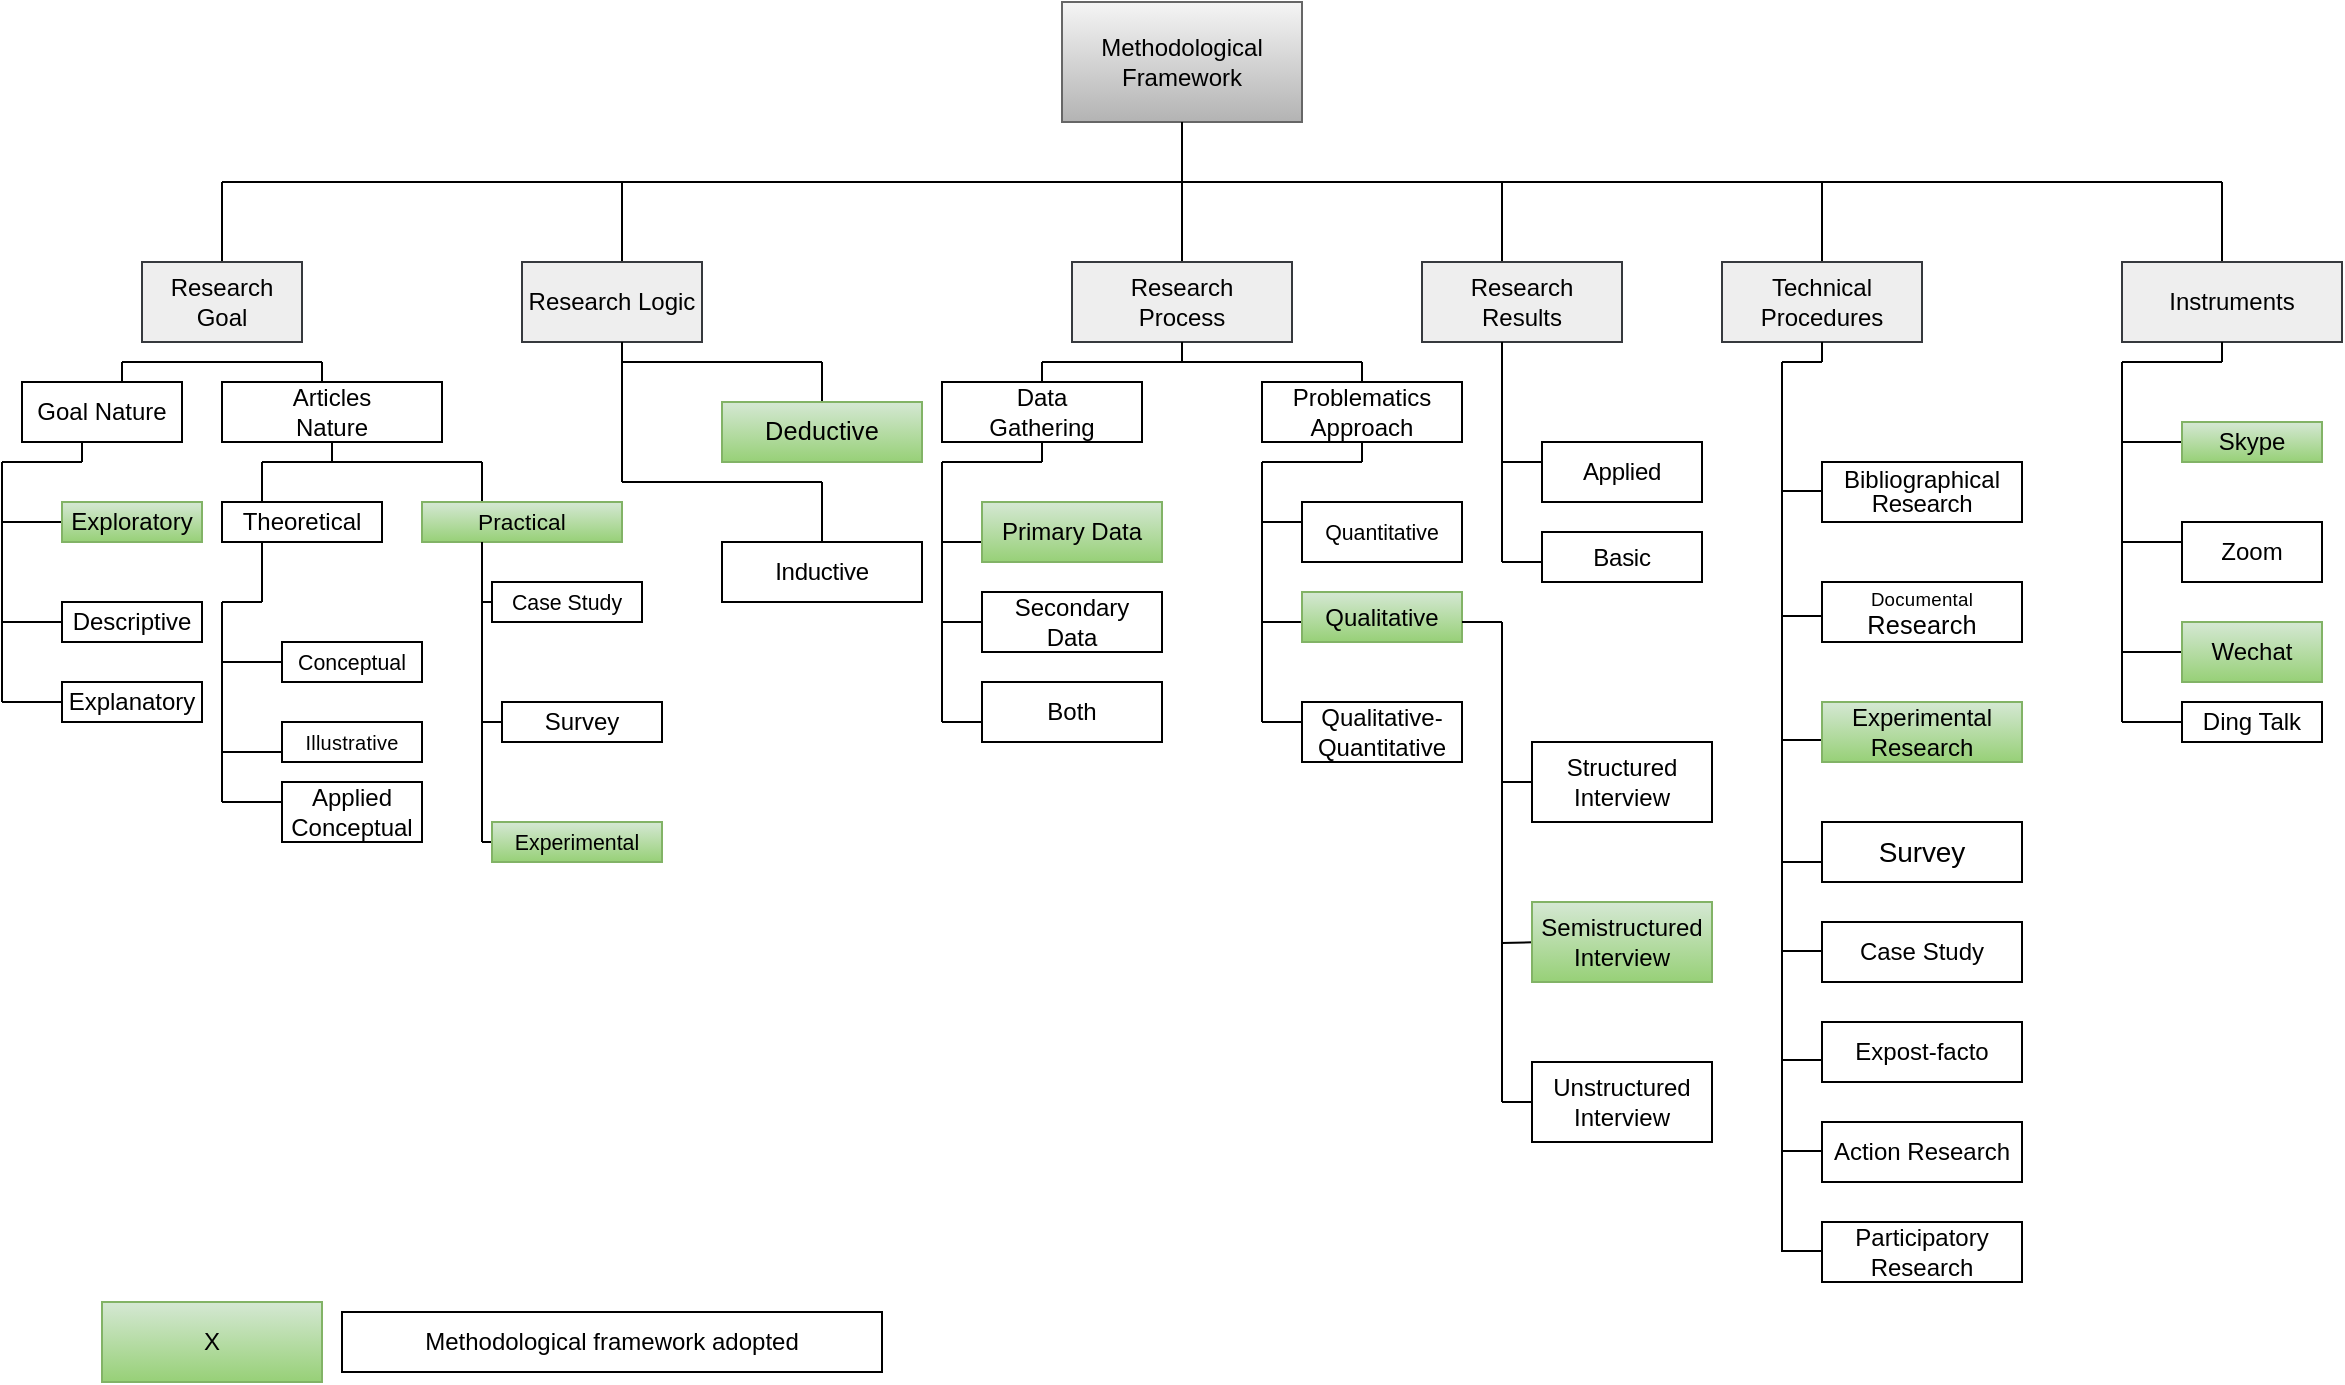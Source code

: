 <mxfile version="13.10.9" type="github">
  <diagram id="GzK0z3Ax3Vn6kxYni37R" name="Page-1">
    <mxGraphModel dx="1240" dy="794" grid="1" gridSize="10" guides="1" tooltips="1" connect="1" arrows="1" fold="1" page="1" pageScale="1" pageWidth="1200" pageHeight="1600" math="0" shadow="0">
      <root>
        <mxCell id="0" />
        <mxCell id="1" parent="0" />
        <mxCell id="jb1K5Bx4n4SNYEQkW07A-1" value="Methodological&lt;br&gt;Framework" style="rounded=0;whiteSpace=wrap;html=1;fillColor=#f5f5f5;strokeColor=#666666;gradientColor=#b3b3b3;" vertex="1" parent="1">
          <mxGeometry x="540" y="10" width="120" height="60" as="geometry" />
        </mxCell>
        <mxCell id="jb1K5Bx4n4SNYEQkW07A-3" value="" style="endArrow=none;html=1;" edge="1" parent="1">
          <mxGeometry width="50" height="50" relative="1" as="geometry">
            <mxPoint x="600" y="100" as="sourcePoint" />
            <mxPoint x="600" y="70" as="targetPoint" />
          </mxGeometry>
        </mxCell>
        <mxCell id="jb1K5Bx4n4SNYEQkW07A-4" value="" style="endArrow=none;html=1;" edge="1" parent="1">
          <mxGeometry width="50" height="50" relative="1" as="geometry">
            <mxPoint x="120" y="100" as="sourcePoint" />
            <mxPoint x="1120" y="100" as="targetPoint" />
          </mxGeometry>
        </mxCell>
        <mxCell id="jb1K5Bx4n4SNYEQkW07A-5" value="" style="endArrow=none;html=1;" edge="1" parent="1">
          <mxGeometry width="50" height="50" relative="1" as="geometry">
            <mxPoint x="1120" y="140" as="sourcePoint" />
            <mxPoint x="1120" y="100" as="targetPoint" />
          </mxGeometry>
        </mxCell>
        <mxCell id="jb1K5Bx4n4SNYEQkW07A-6" value="" style="endArrow=none;html=1;" edge="1" parent="1">
          <mxGeometry width="50" height="50" relative="1" as="geometry">
            <mxPoint x="120" y="140" as="sourcePoint" />
            <mxPoint x="120" y="100" as="targetPoint" />
          </mxGeometry>
        </mxCell>
        <mxCell id="jb1K5Bx4n4SNYEQkW07A-7" value="" style="endArrow=none;html=1;" edge="1" parent="1">
          <mxGeometry width="50" height="50" relative="1" as="geometry">
            <mxPoint x="320" y="140" as="sourcePoint" />
            <mxPoint x="320" y="100" as="targetPoint" />
          </mxGeometry>
        </mxCell>
        <mxCell id="jb1K5Bx4n4SNYEQkW07A-8" value="" style="endArrow=none;html=1;" edge="1" parent="1">
          <mxGeometry width="50" height="50" relative="1" as="geometry">
            <mxPoint x="920" y="140" as="sourcePoint" />
            <mxPoint x="920" y="100" as="targetPoint" />
          </mxGeometry>
        </mxCell>
        <mxCell id="jb1K5Bx4n4SNYEQkW07A-9" value="" style="endArrow=none;html=1;" edge="1" parent="1">
          <mxGeometry width="50" height="50" relative="1" as="geometry">
            <mxPoint x="760" y="140" as="sourcePoint" />
            <mxPoint x="760" y="100" as="targetPoint" />
          </mxGeometry>
        </mxCell>
        <mxCell id="jb1K5Bx4n4SNYEQkW07A-10" value="" style="endArrow=none;html=1;" edge="1" parent="1">
          <mxGeometry width="50" height="50" relative="1" as="geometry">
            <mxPoint x="600" y="140" as="sourcePoint" />
            <mxPoint x="600" y="100" as="targetPoint" />
            <Array as="points">
              <mxPoint x="600" y="120" />
            </Array>
          </mxGeometry>
        </mxCell>
        <mxCell id="jb1K5Bx4n4SNYEQkW07A-11" value="Research Goal" style="rounded=0;whiteSpace=wrap;html=1;fillColor=#eeeeee;strokeColor=#36393d;" vertex="1" parent="1">
          <mxGeometry x="80" y="140" width="80" height="40" as="geometry" />
        </mxCell>
        <mxCell id="jb1K5Bx4n4SNYEQkW07A-12" value="Research Logic" style="rounded=0;whiteSpace=wrap;html=1;fillColor=#eeeeee;strokeColor=#36393d;" vertex="1" parent="1">
          <mxGeometry x="270" y="140" width="90" height="40" as="geometry" />
        </mxCell>
        <mxCell id="jb1K5Bx4n4SNYEQkW07A-13" value="Research&lt;br&gt;Process" style="rounded=0;whiteSpace=wrap;html=1;fillColor=#eeeeee;strokeColor=#36393d;" vertex="1" parent="1">
          <mxGeometry x="545" y="140" width="110" height="40" as="geometry" />
        </mxCell>
        <mxCell id="jb1K5Bx4n4SNYEQkW07A-14" value="Research&lt;br&gt;Results" style="rounded=0;whiteSpace=wrap;html=1;fillColor=#eeeeee;strokeColor=#36393d;" vertex="1" parent="1">
          <mxGeometry x="720" y="140" width="100" height="40" as="geometry" />
        </mxCell>
        <mxCell id="jb1K5Bx4n4SNYEQkW07A-15" value="Technical&lt;br&gt;Procedures" style="rounded=0;whiteSpace=wrap;html=1;fillColor=#eeeeee;strokeColor=#36393d;" vertex="1" parent="1">
          <mxGeometry x="870" y="140" width="100" height="40" as="geometry" />
        </mxCell>
        <mxCell id="jb1K5Bx4n4SNYEQkW07A-16" value="Instruments" style="rounded=0;whiteSpace=wrap;html=1;fillColor=#eeeeee;strokeColor=#36393d;" vertex="1" parent="1">
          <mxGeometry x="1070" y="140" width="110" height="40" as="geometry" />
        </mxCell>
        <mxCell id="jb1K5Bx4n4SNYEQkW07A-18" value="" style="endArrow=none;html=1;" edge="1" parent="1">
          <mxGeometry width="50" height="50" relative="1" as="geometry">
            <mxPoint x="1120" y="190" as="sourcePoint" />
            <mxPoint x="1120" y="180" as="targetPoint" />
          </mxGeometry>
        </mxCell>
        <mxCell id="jb1K5Bx4n4SNYEQkW07A-19" value="" style="endArrow=none;html=1;" edge="1" parent="1">
          <mxGeometry width="50" height="50" relative="1" as="geometry">
            <mxPoint x="920" y="190" as="sourcePoint" />
            <mxPoint x="920" y="180" as="targetPoint" />
          </mxGeometry>
        </mxCell>
        <mxCell id="jb1K5Bx4n4SNYEQkW07A-20" value="" style="endArrow=none;html=1;" edge="1" parent="1">
          <mxGeometry width="50" height="50" relative="1" as="geometry">
            <mxPoint x="760" y="190" as="sourcePoint" />
            <mxPoint x="760" y="180" as="targetPoint" />
          </mxGeometry>
        </mxCell>
        <mxCell id="jb1K5Bx4n4SNYEQkW07A-21" value="" style="endArrow=none;html=1;" edge="1" parent="1">
          <mxGeometry width="50" height="50" relative="1" as="geometry">
            <mxPoint x="600" y="190" as="sourcePoint" />
            <mxPoint x="600" y="180" as="targetPoint" />
          </mxGeometry>
        </mxCell>
        <mxCell id="jb1K5Bx4n4SNYEQkW07A-22" value="" style="endArrow=none;html=1;" edge="1" parent="1">
          <mxGeometry width="50" height="50" relative="1" as="geometry">
            <mxPoint x="320" y="190" as="sourcePoint" />
            <mxPoint x="320" y="180" as="targetPoint" />
          </mxGeometry>
        </mxCell>
        <mxCell id="jb1K5Bx4n4SNYEQkW07A-24" value="" style="endArrow=none;html=1;" edge="1" parent="1">
          <mxGeometry width="50" height="50" relative="1" as="geometry">
            <mxPoint x="170" y="200" as="sourcePoint" />
            <mxPoint x="170" y="190" as="targetPoint" />
          </mxGeometry>
        </mxCell>
        <mxCell id="jb1K5Bx4n4SNYEQkW07A-26" value="" style="endArrow=none;html=1;" edge="1" parent="1">
          <mxGeometry width="50" height="50" relative="1" as="geometry">
            <mxPoint x="70" y="200" as="sourcePoint" />
            <mxPoint x="70" y="190" as="targetPoint" />
          </mxGeometry>
        </mxCell>
        <mxCell id="jb1K5Bx4n4SNYEQkW07A-27" value="" style="endArrow=none;html=1;" edge="1" parent="1">
          <mxGeometry width="50" height="50" relative="1" as="geometry">
            <mxPoint x="70" y="190" as="sourcePoint" />
            <mxPoint x="170" y="190" as="targetPoint" />
          </mxGeometry>
        </mxCell>
        <mxCell id="jb1K5Bx4n4SNYEQkW07A-28" value="Goal Nature" style="rounded=0;whiteSpace=wrap;html=1;" vertex="1" parent="1">
          <mxGeometry x="20" y="200" width="80" height="30" as="geometry" />
        </mxCell>
        <mxCell id="jb1K5Bx4n4SNYEQkW07A-29" value="Articles&lt;br&gt;Nature" style="rounded=0;whiteSpace=wrap;html=1;" vertex="1" parent="1">
          <mxGeometry x="120" y="200" width="110" height="30" as="geometry" />
        </mxCell>
        <mxCell id="jb1K5Bx4n4SNYEQkW07A-30" value="" style="endArrow=none;html=1;" edge="1" parent="1">
          <mxGeometry width="50" height="50" relative="1" as="geometry">
            <mxPoint x="140" y="240" as="sourcePoint" />
            <mxPoint x="250" y="240" as="targetPoint" />
          </mxGeometry>
        </mxCell>
        <mxCell id="jb1K5Bx4n4SNYEQkW07A-32" value="" style="endArrow=none;html=1;" edge="1" parent="1">
          <mxGeometry width="50" height="50" relative="1" as="geometry">
            <mxPoint x="50" y="240" as="sourcePoint" />
            <mxPoint x="50" y="230" as="targetPoint" />
          </mxGeometry>
        </mxCell>
        <mxCell id="jb1K5Bx4n4SNYEQkW07A-34" value="" style="endArrow=none;html=1;" edge="1" parent="1">
          <mxGeometry width="50" height="50" relative="1" as="geometry">
            <mxPoint x="10" y="360" as="sourcePoint" />
            <mxPoint x="10" y="240" as="targetPoint" />
          </mxGeometry>
        </mxCell>
        <mxCell id="jb1K5Bx4n4SNYEQkW07A-35" value="" style="endArrow=none;html=1;entryX=0.5;entryY=1;entryDx=0;entryDy=0;" edge="1" parent="1" target="jb1K5Bx4n4SNYEQkW07A-29">
          <mxGeometry width="50" height="50" relative="1" as="geometry">
            <mxPoint x="175" y="240" as="sourcePoint" />
            <mxPoint x="180" y="230" as="targetPoint" />
            <Array as="points" />
          </mxGeometry>
        </mxCell>
        <mxCell id="jb1K5Bx4n4SNYEQkW07A-36" value="" style="endArrow=none;html=1;" edge="1" parent="1">
          <mxGeometry width="50" height="50" relative="1" as="geometry">
            <mxPoint x="10" y="240" as="sourcePoint" />
            <mxPoint x="50" y="240" as="targetPoint" />
          </mxGeometry>
        </mxCell>
        <mxCell id="jb1K5Bx4n4SNYEQkW07A-38" value="" style="endArrow=none;html=1;exitX=0.25;exitY=0;exitDx=0;exitDy=0;exitPerimeter=0;" edge="1" parent="1" source="jb1K5Bx4n4SNYEQkW07A-49">
          <mxGeometry width="50" height="50" relative="1" as="geometry">
            <mxPoint x="140" y="250" as="sourcePoint" />
            <mxPoint x="140" y="240" as="targetPoint" />
          </mxGeometry>
        </mxCell>
        <mxCell id="jb1K5Bx4n4SNYEQkW07A-39" value="" style="endArrow=none;html=1;" edge="1" parent="1">
          <mxGeometry width="50" height="50" relative="1" as="geometry">
            <mxPoint x="10" y="360" as="sourcePoint" />
            <mxPoint x="40" y="360" as="targetPoint" />
          </mxGeometry>
        </mxCell>
        <mxCell id="jb1K5Bx4n4SNYEQkW07A-40" value="" style="endArrow=none;html=1;" edge="1" parent="1">
          <mxGeometry width="50" height="50" relative="1" as="geometry">
            <mxPoint x="10" y="320" as="sourcePoint" />
            <mxPoint x="40" y="320" as="targetPoint" />
          </mxGeometry>
        </mxCell>
        <mxCell id="jb1K5Bx4n4SNYEQkW07A-41" value="" style="endArrow=none;html=1;" edge="1" parent="1">
          <mxGeometry width="50" height="50" relative="1" as="geometry">
            <mxPoint x="10" y="270" as="sourcePoint" />
            <mxPoint x="40" y="270" as="targetPoint" />
          </mxGeometry>
        </mxCell>
        <mxCell id="jb1K5Bx4n4SNYEQkW07A-42" value="Exploratory" style="rounded=0;whiteSpace=wrap;html=1;gradientColor=#97d077;fillColor=#d5e8d4;strokeColor=#82b366;" vertex="1" parent="1">
          <mxGeometry x="40" y="260" width="70" height="20" as="geometry" />
        </mxCell>
        <mxCell id="jb1K5Bx4n4SNYEQkW07A-43" value="Descriptive" style="rounded=0;whiteSpace=wrap;html=1;" vertex="1" parent="1">
          <mxGeometry x="40" y="310" width="70" height="20" as="geometry" />
        </mxCell>
        <mxCell id="jb1K5Bx4n4SNYEQkW07A-44" value="Explanatory" style="rounded=0;whiteSpace=wrap;html=1;" vertex="1" parent="1">
          <mxGeometry x="40" y="350" width="70" height="20" as="geometry" />
        </mxCell>
        <mxCell id="jb1K5Bx4n4SNYEQkW07A-45" value="" style="endArrow=none;html=1;" edge="1" parent="1">
          <mxGeometry width="50" height="50" relative="1" as="geometry">
            <mxPoint x="140" y="310" as="sourcePoint" />
            <mxPoint x="120" y="310" as="targetPoint" />
          </mxGeometry>
        </mxCell>
        <mxCell id="jb1K5Bx4n4SNYEQkW07A-46" value="" style="endArrow=none;html=1;exitX=0.25;exitY=0;exitDx=0;exitDy=0;" edge="1" parent="1">
          <mxGeometry width="50" height="50" relative="1" as="geometry">
            <mxPoint x="140" y="310" as="sourcePoint" />
            <mxPoint x="140" y="280" as="targetPoint" />
            <Array as="points" />
          </mxGeometry>
        </mxCell>
        <mxCell id="jb1K5Bx4n4SNYEQkW07A-47" value="" style="endArrow=none;html=1;" edge="1" parent="1">
          <mxGeometry width="50" height="50" relative="1" as="geometry">
            <mxPoint x="250" y="260" as="sourcePoint" />
            <mxPoint x="250" y="240" as="targetPoint" />
          </mxGeometry>
        </mxCell>
        <mxCell id="jb1K5Bx4n4SNYEQkW07A-49" value="Theoretical" style="rounded=0;whiteSpace=wrap;html=1;" vertex="1" parent="1">
          <mxGeometry x="120" y="260" width="80" height="20" as="geometry" />
        </mxCell>
        <mxCell id="jb1K5Bx4n4SNYEQkW07A-51" value="" style="endArrow=none;html=1;" edge="1" parent="1">
          <mxGeometry width="50" height="50" relative="1" as="geometry">
            <mxPoint x="120" y="410" as="sourcePoint" />
            <mxPoint x="120" y="310" as="targetPoint" />
          </mxGeometry>
        </mxCell>
        <mxCell id="jb1K5Bx4n4SNYEQkW07A-52" value="" style="endArrow=none;html=1;" edge="1" parent="1">
          <mxGeometry width="50" height="50" relative="1" as="geometry">
            <mxPoint x="120" y="410" as="sourcePoint" />
            <mxPoint x="150" y="410" as="targetPoint" />
          </mxGeometry>
        </mxCell>
        <mxCell id="jb1K5Bx4n4SNYEQkW07A-53" value="" style="endArrow=none;html=1;" edge="1" parent="1">
          <mxGeometry width="50" height="50" relative="1" as="geometry">
            <mxPoint x="120" y="385" as="sourcePoint" />
            <mxPoint x="150" y="385" as="targetPoint" />
          </mxGeometry>
        </mxCell>
        <mxCell id="jb1K5Bx4n4SNYEQkW07A-54" value="" style="endArrow=none;html=1;" edge="1" parent="1">
          <mxGeometry width="50" height="50" relative="1" as="geometry">
            <mxPoint x="120" y="340" as="sourcePoint" />
            <mxPoint x="150" y="340" as="targetPoint" />
          </mxGeometry>
        </mxCell>
        <mxCell id="jb1K5Bx4n4SNYEQkW07A-56" value="&lt;p class=&quot;MsoNormal&quot; style=&quot;margin-top: 0.0pt ; margin-right: 0.0pt ; margin-bottom: 0.0pt ; margin-left: 0.0pt ; text-indent: 0.0pt ; text-align: left ; line-height: 7.75pt&quot;&gt;&lt;span style=&quot;letter-spacing: 0.1pt ; font-size: 7.5pt&quot;&gt;Illustrative&lt;/span&gt;&lt;span style=&quot;font-size: 7.5pt&quot;&gt;&lt;/span&gt;&lt;/p&gt;" style="rounded=0;whiteSpace=wrap;html=1;" vertex="1" parent="1">
          <mxGeometry x="150" y="370" width="70" height="20" as="geometry" />
        </mxCell>
        <mxCell id="jb1K5Bx4n4SNYEQkW07A-57" value="&lt;p class=&quot;MsoNormal&quot;&gt;&lt;span style=&quot;font-size: 8pt&quot;&gt;Conceptual&lt;/span&gt;&lt;/p&gt;" style="rounded=0;whiteSpace=wrap;html=1;" vertex="1" parent="1">
          <mxGeometry x="150" y="330" width="70" height="20" as="geometry" />
        </mxCell>
        <mxCell id="jb1K5Bx4n4SNYEQkW07A-58" value="Applied&lt;br&gt;Conceptual" style="rounded=0;whiteSpace=wrap;html=1;" vertex="1" parent="1">
          <mxGeometry x="150" y="400" width="70" height="30" as="geometry" />
        </mxCell>
        <mxCell id="jb1K5Bx4n4SNYEQkW07A-59" value="&lt;p class=&quot;MsoNormal&quot;&gt;&lt;span style=&quot;letter-spacing: 0.05pt ; font-size: 8.5pt&quot;&gt;Practical&lt;/span&gt;&lt;/p&gt;" style="rounded=0;whiteSpace=wrap;html=1;gradientColor=#97d077;fillColor=#d5e8d4;strokeColor=#82b366;" vertex="1" parent="1">
          <mxGeometry x="220" y="260" width="100" height="20" as="geometry" />
        </mxCell>
        <mxCell id="jb1K5Bx4n4SNYEQkW07A-60" value="&lt;p class=&quot;MsoNormal&quot; style=&quot;margin-top: 0.0pt ; margin-right: 0.0pt ; margin-bottom: 0.0pt ; margin-left: 0.0pt ; text-indent: 0.0pt ; text-align: left ; line-height: 8.0pt&quot;&gt;&lt;span style=&quot;font-size: 8pt&quot;&gt;Case Study&lt;/span&gt;&lt;span style=&quot;font-size: 8pt&quot;&gt;&lt;/span&gt;&lt;/p&gt;" style="rounded=0;whiteSpace=wrap;html=1;" vertex="1" parent="1">
          <mxGeometry x="255" y="300" width="75" height="20" as="geometry" />
        </mxCell>
        <mxCell id="jb1K5Bx4n4SNYEQkW07A-61" value="" style="endArrow=none;html=1;" edge="1" parent="1">
          <mxGeometry width="50" height="50" relative="1" as="geometry">
            <mxPoint x="250" y="430" as="sourcePoint" />
            <mxPoint x="250" y="280" as="targetPoint" />
          </mxGeometry>
        </mxCell>
        <mxCell id="jb1K5Bx4n4SNYEQkW07A-63" value="" style="endArrow=none;html=1;" edge="1" parent="1">
          <mxGeometry width="50" height="50" relative="1" as="geometry">
            <mxPoint x="250" y="370" as="sourcePoint" />
            <mxPoint x="260" y="370" as="targetPoint" />
          </mxGeometry>
        </mxCell>
        <mxCell id="jb1K5Bx4n4SNYEQkW07A-64" value="" style="endArrow=none;html=1;entryX=0;entryY=0.5;entryDx=0;entryDy=0;" edge="1" parent="1" target="jb1K5Bx4n4SNYEQkW07A-60">
          <mxGeometry width="50" height="50" relative="1" as="geometry">
            <mxPoint x="250" y="310" as="sourcePoint" />
            <mxPoint x="300" y="260" as="targetPoint" />
          </mxGeometry>
        </mxCell>
        <mxCell id="jb1K5Bx4n4SNYEQkW07A-65" value="" style="endArrow=none;html=1;" edge="1" parent="1">
          <mxGeometry width="50" height="50" relative="1" as="geometry">
            <mxPoint x="250" y="430" as="sourcePoint" />
            <mxPoint x="255" y="430" as="targetPoint" />
          </mxGeometry>
        </mxCell>
        <mxCell id="jb1K5Bx4n4SNYEQkW07A-66" value="&lt;p class=&quot;MsoNormal&quot;&gt;&lt;span style=&quot;font-size: 8pt&quot;&gt;Experimental&lt;/span&gt;&lt;/p&gt;" style="rounded=0;whiteSpace=wrap;html=1;gradientColor=#97d077;fillColor=#d5e8d4;strokeColor=#82b366;" vertex="1" parent="1">
          <mxGeometry x="255" y="420" width="85" height="20" as="geometry" />
        </mxCell>
        <mxCell id="jb1K5Bx4n4SNYEQkW07A-67" value="Survey" style="rounded=0;whiteSpace=wrap;html=1;" vertex="1" parent="1">
          <mxGeometry x="260" y="360" width="80" height="20" as="geometry" />
        </mxCell>
        <mxCell id="jb1K5Bx4n4SNYEQkW07A-69" value="" style="endArrow=none;html=1;" edge="1" parent="1">
          <mxGeometry width="50" height="50" relative="1" as="geometry">
            <mxPoint x="420" y="210" as="sourcePoint" />
            <mxPoint x="420" y="190" as="targetPoint" />
          </mxGeometry>
        </mxCell>
        <mxCell id="jb1K5Bx4n4SNYEQkW07A-70" value="" style="endArrow=none;html=1;" edge="1" parent="1">
          <mxGeometry width="50" height="50" relative="1" as="geometry">
            <mxPoint x="320" y="250" as="sourcePoint" />
            <mxPoint x="420" y="250" as="targetPoint" />
          </mxGeometry>
        </mxCell>
        <mxCell id="jb1K5Bx4n4SNYEQkW07A-71" value="" style="endArrow=none;html=1;" edge="1" parent="1">
          <mxGeometry width="50" height="50" relative="1" as="geometry">
            <mxPoint x="320" y="250" as="sourcePoint" />
            <mxPoint x="320" y="190" as="targetPoint" />
          </mxGeometry>
        </mxCell>
        <mxCell id="jb1K5Bx4n4SNYEQkW07A-72" value="" style="endArrow=none;html=1;" edge="1" parent="1">
          <mxGeometry width="50" height="50" relative="1" as="geometry">
            <mxPoint x="320" y="190" as="sourcePoint" />
            <mxPoint x="420" y="190" as="targetPoint" />
          </mxGeometry>
        </mxCell>
        <mxCell id="jb1K5Bx4n4SNYEQkW07A-73" value="&lt;p class=&quot;MsoNormal&quot;&gt;&lt;span style=&quot;letter-spacing: 0.05pt ; font-size: 9.5pt&quot;&gt;Deductive&lt;/span&gt;&lt;/p&gt;" style="rounded=0;whiteSpace=wrap;html=1;gradientColor=#97d077;fillColor=#d5e8d4;strokeColor=#82b366;" vertex="1" parent="1">
          <mxGeometry x="370" y="210" width="100" height="30" as="geometry" />
        </mxCell>
        <mxCell id="jb1K5Bx4n4SNYEQkW07A-74" value="" style="endArrow=none;html=1;" edge="1" parent="1">
          <mxGeometry width="50" height="50" relative="1" as="geometry">
            <mxPoint x="420" y="280" as="sourcePoint" />
            <mxPoint x="420" y="250" as="targetPoint" />
          </mxGeometry>
        </mxCell>
        <mxCell id="jb1K5Bx4n4SNYEQkW07A-75" value="&lt;p class=&quot;MsoNormal&quot;&gt;&lt;span style=&quot;letter-spacing: -0.1pt ; font-size: 9pt&quot;&gt;Inductive&lt;/span&gt;&lt;/p&gt;" style="rounded=0;whiteSpace=wrap;html=1;" vertex="1" parent="1">
          <mxGeometry x="370" y="280" width="100" height="30" as="geometry" />
        </mxCell>
        <mxCell id="jb1K5Bx4n4SNYEQkW07A-76" value="" style="endArrow=none;html=1;" edge="1" parent="1">
          <mxGeometry width="50" height="50" relative="1" as="geometry">
            <mxPoint x="690" y="200" as="sourcePoint" />
            <mxPoint x="690" y="190" as="targetPoint" />
          </mxGeometry>
        </mxCell>
        <mxCell id="jb1K5Bx4n4SNYEQkW07A-77" value="" style="endArrow=none;html=1;" edge="1" parent="1">
          <mxGeometry width="50" height="50" relative="1" as="geometry">
            <mxPoint x="530" y="200" as="sourcePoint" />
            <mxPoint x="530" y="190" as="targetPoint" />
          </mxGeometry>
        </mxCell>
        <mxCell id="jb1K5Bx4n4SNYEQkW07A-78" value="" style="endArrow=none;html=1;" edge="1" parent="1">
          <mxGeometry width="50" height="50" relative="1" as="geometry">
            <mxPoint x="530" y="190" as="sourcePoint" />
            <mxPoint x="690" y="190" as="targetPoint" />
          </mxGeometry>
        </mxCell>
        <mxCell id="jb1K5Bx4n4SNYEQkW07A-79" value="Problematics&lt;br&gt;Approach" style="rounded=0;whiteSpace=wrap;html=1;" vertex="1" parent="1">
          <mxGeometry x="640" y="200" width="100" height="30" as="geometry" />
        </mxCell>
        <mxCell id="jb1K5Bx4n4SNYEQkW07A-81" value="Data&lt;br&gt;Gathering" style="rounded=0;whiteSpace=wrap;html=1;" vertex="1" parent="1">
          <mxGeometry x="480" y="200" width="100" height="30" as="geometry" />
        </mxCell>
        <mxCell id="jb1K5Bx4n4SNYEQkW07A-82" value="" style="endArrow=none;html=1;" edge="1" parent="1">
          <mxGeometry width="50" height="50" relative="1" as="geometry">
            <mxPoint x="480" y="280" as="sourcePoint" />
            <mxPoint x="500" y="280" as="targetPoint" />
          </mxGeometry>
        </mxCell>
        <mxCell id="jb1K5Bx4n4SNYEQkW07A-83" value="" style="endArrow=none;html=1;" edge="1" parent="1">
          <mxGeometry width="50" height="50" relative="1" as="geometry">
            <mxPoint x="480" y="370" as="sourcePoint" />
            <mxPoint x="480" y="240" as="targetPoint" />
          </mxGeometry>
        </mxCell>
        <mxCell id="jb1K5Bx4n4SNYEQkW07A-84" value="" style="endArrow=none;html=1;" edge="1" parent="1">
          <mxGeometry width="50" height="50" relative="1" as="geometry">
            <mxPoint x="480" y="240" as="sourcePoint" />
            <mxPoint x="530" y="240" as="targetPoint" />
          </mxGeometry>
        </mxCell>
        <mxCell id="jb1K5Bx4n4SNYEQkW07A-85" value="" style="endArrow=none;html=1;" edge="1" parent="1">
          <mxGeometry width="50" height="50" relative="1" as="geometry">
            <mxPoint x="530" y="240" as="sourcePoint" />
            <mxPoint x="530" y="230" as="targetPoint" />
          </mxGeometry>
        </mxCell>
        <mxCell id="jb1K5Bx4n4SNYEQkW07A-87" value="" style="endArrow=none;html=1;" edge="1" parent="1">
          <mxGeometry width="50" height="50" relative="1" as="geometry">
            <mxPoint x="480" y="370" as="sourcePoint" />
            <mxPoint x="500" y="370" as="targetPoint" />
          </mxGeometry>
        </mxCell>
        <mxCell id="jb1K5Bx4n4SNYEQkW07A-88" value="" style="endArrow=none;html=1;" edge="1" parent="1">
          <mxGeometry width="50" height="50" relative="1" as="geometry">
            <mxPoint x="480" y="320" as="sourcePoint" />
            <mxPoint x="500" y="320" as="targetPoint" />
          </mxGeometry>
        </mxCell>
        <mxCell id="jb1K5Bx4n4SNYEQkW07A-89" value="Both" style="rounded=0;whiteSpace=wrap;html=1;" vertex="1" parent="1">
          <mxGeometry x="500" y="350" width="90" height="30" as="geometry" />
        </mxCell>
        <mxCell id="jb1K5Bx4n4SNYEQkW07A-90" value="Secondary&lt;br&gt;Data" style="rounded=0;whiteSpace=wrap;html=1;" vertex="1" parent="1">
          <mxGeometry x="500" y="305" width="90" height="30" as="geometry" />
        </mxCell>
        <mxCell id="jb1K5Bx4n4SNYEQkW07A-91" value="Primary Data" style="rounded=0;whiteSpace=wrap;html=1;gradientColor=#97d077;fillColor=#d5e8d4;strokeColor=#82b366;" vertex="1" parent="1">
          <mxGeometry x="500" y="260" width="90" height="30" as="geometry" />
        </mxCell>
        <mxCell id="jb1K5Bx4n4SNYEQkW07A-92" value="" style="endArrow=none;html=1;" edge="1" parent="1">
          <mxGeometry width="50" height="50" relative="1" as="geometry">
            <mxPoint x="640" y="370" as="sourcePoint" />
            <mxPoint x="640" y="240" as="targetPoint" />
          </mxGeometry>
        </mxCell>
        <mxCell id="jb1K5Bx4n4SNYEQkW07A-93" value="" style="endArrow=none;html=1;" edge="1" parent="1">
          <mxGeometry width="50" height="50" relative="1" as="geometry">
            <mxPoint x="640" y="240" as="sourcePoint" />
            <mxPoint x="690" y="240" as="targetPoint" />
          </mxGeometry>
        </mxCell>
        <mxCell id="jb1K5Bx4n4SNYEQkW07A-94" value="" style="endArrow=none;html=1;" edge="1" parent="1">
          <mxGeometry width="50" height="50" relative="1" as="geometry">
            <mxPoint x="690" y="240" as="sourcePoint" />
            <mxPoint x="690" y="230" as="targetPoint" />
          </mxGeometry>
        </mxCell>
        <mxCell id="jb1K5Bx4n4SNYEQkW07A-95" value="" style="endArrow=none;html=1;" edge="1" parent="1">
          <mxGeometry width="50" height="50" relative="1" as="geometry">
            <mxPoint x="640" y="370" as="sourcePoint" />
            <mxPoint x="660" y="370" as="targetPoint" />
          </mxGeometry>
        </mxCell>
        <mxCell id="jb1K5Bx4n4SNYEQkW07A-96" value="" style="endArrow=none;html=1;" edge="1" parent="1">
          <mxGeometry width="50" height="50" relative="1" as="geometry">
            <mxPoint x="640" y="320" as="sourcePoint" />
            <mxPoint x="660" y="320" as="targetPoint" />
          </mxGeometry>
        </mxCell>
        <mxCell id="jb1K5Bx4n4SNYEQkW07A-97" value="" style="endArrow=none;html=1;" edge="1" parent="1">
          <mxGeometry width="50" height="50" relative="1" as="geometry">
            <mxPoint x="640" y="270" as="sourcePoint" />
            <mxPoint x="660" y="270" as="targetPoint" />
          </mxGeometry>
        </mxCell>
        <mxCell id="jb1K5Bx4n4SNYEQkW07A-98" value="&lt;p class=&quot;MsoNormal&quot;&gt;&lt;span style=&quot;font-size: 10.667px&quot;&gt;Quantitative&lt;/span&gt;&lt;br&gt;&lt;/p&gt;" style="rounded=0;whiteSpace=wrap;html=1;" vertex="1" parent="1">
          <mxGeometry x="660" y="260" width="80" height="30" as="geometry" />
        </mxCell>
        <mxCell id="jb1K5Bx4n4SNYEQkW07A-99" value="Qualitative-&lt;br&gt;Quantitative" style="rounded=0;whiteSpace=wrap;html=1;" vertex="1" parent="1">
          <mxGeometry x="660" y="360" width="80" height="30" as="geometry" />
        </mxCell>
        <mxCell id="jb1K5Bx4n4SNYEQkW07A-101" value="&lt;p class=&quot;MsoNormal&quot;&gt;Qualitative&lt;/p&gt;" style="rounded=0;whiteSpace=wrap;html=1;gradientColor=#97d077;fillColor=#d5e8d4;strokeColor=#82b366;" vertex="1" parent="1">
          <mxGeometry x="660" y="305" width="80" height="25" as="geometry" />
        </mxCell>
        <mxCell id="jb1K5Bx4n4SNYEQkW07A-102" value="" style="endArrow=none;html=1;" edge="1" parent="1">
          <mxGeometry width="50" height="50" relative="1" as="geometry">
            <mxPoint x="760" y="290" as="sourcePoint" />
            <mxPoint x="760" y="190" as="targetPoint" />
          </mxGeometry>
        </mxCell>
        <mxCell id="jb1K5Bx4n4SNYEQkW07A-105" value="" style="endArrow=none;html=1;" edge="1" parent="1">
          <mxGeometry width="50" height="50" relative="1" as="geometry">
            <mxPoint x="760" y="290" as="sourcePoint" />
            <mxPoint x="780" y="290" as="targetPoint" />
          </mxGeometry>
        </mxCell>
        <mxCell id="jb1K5Bx4n4SNYEQkW07A-106" value="" style="endArrow=none;html=1;" edge="1" parent="1">
          <mxGeometry width="50" height="50" relative="1" as="geometry">
            <mxPoint x="760" y="240" as="sourcePoint" />
            <mxPoint x="780" y="240" as="targetPoint" />
          </mxGeometry>
        </mxCell>
        <mxCell id="jb1K5Bx4n4SNYEQkW07A-107" value="&lt;p class=&quot;MsoNormal&quot;&gt;&lt;span style=&quot;letter-spacing: -0.1pt ; font-size: 9pt&quot;&gt;Basic&lt;/span&gt;&lt;/p&gt;" style="rounded=0;whiteSpace=wrap;html=1;" vertex="1" parent="1">
          <mxGeometry x="780" y="275" width="80" height="25" as="geometry" />
        </mxCell>
        <mxCell id="jb1K5Bx4n4SNYEQkW07A-108" value="&lt;p class=&quot;MsoNormal&quot;&gt;&lt;span style=&quot;letter-spacing: -0.1pt ; font-size: 9pt&quot;&gt;Applied&lt;/span&gt;&lt;/p&gt;" style="rounded=0;whiteSpace=wrap;html=1;" vertex="1" parent="1">
          <mxGeometry x="780" y="230" width="80" height="30" as="geometry" />
        </mxCell>
        <mxCell id="jb1K5Bx4n4SNYEQkW07A-109" value="" style="endArrow=none;html=1;" edge="1" parent="1">
          <mxGeometry width="50" height="50" relative="1" as="geometry">
            <mxPoint x="900" y="190" as="sourcePoint" />
            <mxPoint x="920" y="190" as="targetPoint" />
          </mxGeometry>
        </mxCell>
        <mxCell id="jb1K5Bx4n4SNYEQkW07A-110" value="" style="endArrow=none;html=1;" edge="1" parent="1">
          <mxGeometry width="50" height="50" relative="1" as="geometry">
            <mxPoint x="900" y="635" as="sourcePoint" />
            <mxPoint x="900" y="190" as="targetPoint" />
          </mxGeometry>
        </mxCell>
        <mxCell id="jb1K5Bx4n4SNYEQkW07A-114" value="" style="endArrow=none;html=1;" edge="1" parent="1">
          <mxGeometry width="50" height="50" relative="1" as="geometry">
            <mxPoint x="900" y="379" as="sourcePoint" />
            <mxPoint x="920" y="379" as="targetPoint" />
          </mxGeometry>
        </mxCell>
        <mxCell id="jb1K5Bx4n4SNYEQkW07A-115" value="" style="endArrow=none;html=1;" edge="1" parent="1">
          <mxGeometry width="50" height="50" relative="1" as="geometry">
            <mxPoint x="900" y="317" as="sourcePoint" />
            <mxPoint x="920" y="317" as="targetPoint" />
          </mxGeometry>
        </mxCell>
        <mxCell id="jb1K5Bx4n4SNYEQkW07A-116" value="" style="endArrow=none;html=1;" edge="1" parent="1">
          <mxGeometry width="50" height="50" relative="1" as="geometry">
            <mxPoint x="900" y="254.5" as="sourcePoint" />
            <mxPoint x="920" y="254.5" as="targetPoint" />
          </mxGeometry>
        </mxCell>
        <mxCell id="jb1K5Bx4n4SNYEQkW07A-117" value="" style="endArrow=none;html=1;" edge="1" parent="1">
          <mxGeometry width="50" height="50" relative="1" as="geometry">
            <mxPoint x="900" y="584.5" as="sourcePoint" />
            <mxPoint x="920" y="584.5" as="targetPoint" />
          </mxGeometry>
        </mxCell>
        <mxCell id="jb1K5Bx4n4SNYEQkW07A-118" value="" style="endArrow=none;html=1;" edge="1" parent="1">
          <mxGeometry width="50" height="50" relative="1" as="geometry">
            <mxPoint x="900" y="634.5" as="sourcePoint" />
            <mxPoint x="920" y="634.5" as="targetPoint" />
          </mxGeometry>
        </mxCell>
        <mxCell id="jb1K5Bx4n4SNYEQkW07A-119" value="" style="endArrow=none;html=1;" edge="1" parent="1">
          <mxGeometry width="50" height="50" relative="1" as="geometry">
            <mxPoint x="900" y="539" as="sourcePoint" />
            <mxPoint x="920" y="539" as="targetPoint" />
          </mxGeometry>
        </mxCell>
        <mxCell id="jb1K5Bx4n4SNYEQkW07A-120" value="" style="endArrow=none;html=1;" edge="1" parent="1">
          <mxGeometry width="50" height="50" relative="1" as="geometry">
            <mxPoint x="900" y="484.5" as="sourcePoint" />
            <mxPoint x="920" y="484.5" as="targetPoint" />
          </mxGeometry>
        </mxCell>
        <mxCell id="jb1K5Bx4n4SNYEQkW07A-121" value="" style="endArrow=none;html=1;" edge="1" parent="1">
          <mxGeometry width="50" height="50" relative="1" as="geometry">
            <mxPoint x="900" y="440" as="sourcePoint" />
            <mxPoint x="920" y="440" as="targetPoint" />
          </mxGeometry>
        </mxCell>
        <mxCell id="jb1K5Bx4n4SNYEQkW07A-122" value="Participatory&lt;br&gt;Research" style="rounded=0;whiteSpace=wrap;html=1;" vertex="1" parent="1">
          <mxGeometry x="920" y="620" width="100" height="30" as="geometry" />
        </mxCell>
        <mxCell id="jb1K5Bx4n4SNYEQkW07A-123" value="Action Research" style="rounded=0;whiteSpace=wrap;html=1;" vertex="1" parent="1">
          <mxGeometry x="920" y="570" width="100" height="30" as="geometry" />
        </mxCell>
        <mxCell id="jb1K5Bx4n4SNYEQkW07A-124" value="Expost-facto" style="rounded=0;whiteSpace=wrap;html=1;" vertex="1" parent="1">
          <mxGeometry x="920" y="520" width="100" height="30" as="geometry" />
        </mxCell>
        <mxCell id="jb1K5Bx4n4SNYEQkW07A-125" value="Case Study" style="rounded=0;whiteSpace=wrap;html=1;" vertex="1" parent="1">
          <mxGeometry x="920" y="470" width="100" height="30" as="geometry" />
        </mxCell>
        <mxCell id="jb1K5Bx4n4SNYEQkW07A-126" value="&lt;p class=&quot;MsoNormal&quot;&gt;&lt;span style=&quot;letter-spacing: -0.05pt ; font-size: 10.5pt&quot;&gt;Survey&lt;/span&gt;&lt;/p&gt;" style="rounded=0;whiteSpace=wrap;html=1;" vertex="1" parent="1">
          <mxGeometry x="920" y="420" width="100" height="30" as="geometry" />
        </mxCell>
        <mxCell id="jb1K5Bx4n4SNYEQkW07A-128" value="&lt;p class=&quot;MsoNormal&quot; style=&quot;margin: 0pt; text-indent: 0pt; line-height: 9.6pt;&quot;&gt;&lt;span style=&quot;letter-spacing: 0.1pt ; font-size: 7pt&quot;&gt;Documental&lt;/span&gt;&lt;/p&gt;&lt;p class=&quot;MsoNormal&quot; style=&quot;margin: 0pt; text-indent: 0pt; line-height: 9.6pt;&quot;&gt;&lt;span style=&quot;letter-spacing: 0.05pt ; font-size: 9.5pt&quot;&gt;Research&lt;/span&gt;&lt;span style=&quot;font-size: 9.5pt&quot;&gt;&lt;/span&gt;&lt;/p&gt;" style="rounded=0;whiteSpace=wrap;html=1;align=center;" vertex="1" parent="1">
          <mxGeometry x="920" y="300" width="100" height="30" as="geometry" />
        </mxCell>
        <mxCell id="jb1K5Bx4n4SNYEQkW07A-129" value="&lt;p class=&quot;MsoNormal&quot; style=&quot;margin: 0pt; text-indent: 0pt; line-height: 8.95pt;&quot;&gt;&lt;span style=&quot;font-size: 9pt&quot;&gt;Bibliographical&lt;/span&gt;&lt;/p&gt;&lt;p class=&quot;MsoNormal&quot; style=&quot;margin: 0pt; text-indent: 0pt; line-height: 8.95pt;&quot;&gt;&lt;span style=&quot;letter-spacing: -0.1pt ; font-size: 9pt&quot;&gt;Research&lt;/span&gt;&lt;span style=&quot;font-size: 9pt&quot;&gt;&lt;/span&gt;&lt;/p&gt;" style="rounded=0;whiteSpace=wrap;html=1;align=center;" vertex="1" parent="1">
          <mxGeometry x="920" y="240" width="100" height="30" as="geometry" />
        </mxCell>
        <mxCell id="jb1K5Bx4n4SNYEQkW07A-130" value="Experimental&lt;br&gt;Research" style="rounded=0;whiteSpace=wrap;html=1;align=center;gradientColor=#97d077;fillColor=#d5e8d4;strokeColor=#82b366;" vertex="1" parent="1">
          <mxGeometry x="920" y="360" width="100" height="30" as="geometry" />
        </mxCell>
        <mxCell id="jb1K5Bx4n4SNYEQkW07A-131" value="" style="endArrow=none;html=1;" edge="1" parent="1">
          <mxGeometry width="50" height="50" relative="1" as="geometry">
            <mxPoint x="1070" y="370" as="sourcePoint" />
            <mxPoint x="1070" y="190" as="targetPoint" />
          </mxGeometry>
        </mxCell>
        <mxCell id="jb1K5Bx4n4SNYEQkW07A-132" value="" style="endArrow=none;html=1;" edge="1" parent="1">
          <mxGeometry width="50" height="50" relative="1" as="geometry">
            <mxPoint x="1070" y="190" as="sourcePoint" />
            <mxPoint x="1120" y="190" as="targetPoint" />
          </mxGeometry>
        </mxCell>
        <mxCell id="jb1K5Bx4n4SNYEQkW07A-133" value="" style="endArrow=none;html=1;" edge="1" parent="1" target="jb1K5Bx4n4SNYEQkW07A-137">
          <mxGeometry width="50" height="50" relative="1" as="geometry">
            <mxPoint x="1070" y="370" as="sourcePoint" />
            <mxPoint x="1100" y="370" as="targetPoint" />
          </mxGeometry>
        </mxCell>
        <mxCell id="jb1K5Bx4n4SNYEQkW07A-134" value="" style="endArrow=none;html=1;" edge="1" parent="1">
          <mxGeometry width="50" height="50" relative="1" as="geometry">
            <mxPoint x="1070" y="335" as="sourcePoint" />
            <mxPoint x="1100" y="335" as="targetPoint" />
          </mxGeometry>
        </mxCell>
        <mxCell id="jb1K5Bx4n4SNYEQkW07A-135" value="" style="endArrow=none;html=1;" edge="1" parent="1">
          <mxGeometry width="50" height="50" relative="1" as="geometry">
            <mxPoint x="1070" y="280" as="sourcePoint" />
            <mxPoint x="1100" y="280" as="targetPoint" />
          </mxGeometry>
        </mxCell>
        <mxCell id="jb1K5Bx4n4SNYEQkW07A-136" value="" style="endArrow=none;html=1;" edge="1" parent="1">
          <mxGeometry width="50" height="50" relative="1" as="geometry">
            <mxPoint x="1070" y="230" as="sourcePoint" />
            <mxPoint x="1100" y="230" as="targetPoint" />
          </mxGeometry>
        </mxCell>
        <mxCell id="jb1K5Bx4n4SNYEQkW07A-137" value="Ding Talk" style="rounded=0;whiteSpace=wrap;html=1;" vertex="1" parent="1">
          <mxGeometry x="1100" y="360" width="70" height="20" as="geometry" />
        </mxCell>
        <mxCell id="jb1K5Bx4n4SNYEQkW07A-138" value="Skype" style="rounded=0;whiteSpace=wrap;html=1;align=center;gradientColor=#97d077;fillColor=#d5e8d4;strokeColor=#82b366;" vertex="1" parent="1">
          <mxGeometry x="1100" y="220" width="70" height="20" as="geometry" />
        </mxCell>
        <mxCell id="jb1K5Bx4n4SNYEQkW07A-139" value="Zoom" style="rounded=0;whiteSpace=wrap;html=1;align=center;" vertex="1" parent="1">
          <mxGeometry x="1100" y="270" width="70" height="30" as="geometry" />
        </mxCell>
        <mxCell id="jb1K5Bx4n4SNYEQkW07A-140" value="Wechat" style="rounded=0;whiteSpace=wrap;html=1;align=center;gradientColor=#97d077;fillColor=#d5e8d4;strokeColor=#82b366;" vertex="1" parent="1">
          <mxGeometry x="1100" y="320" width="70" height="30" as="geometry" />
        </mxCell>
        <mxCell id="jb1K5Bx4n4SNYEQkW07A-145" value="X" style="rounded=0;whiteSpace=wrap;html=1;align=center;fillColor=#d5e8d4;strokeColor=#82b366;gradientColor=#97d077;" vertex="1" parent="1">
          <mxGeometry x="60" y="660" width="110" height="40" as="geometry" />
        </mxCell>
        <mxCell id="jb1K5Bx4n4SNYEQkW07A-146" value="Methodological framework adopted" style="rounded=0;whiteSpace=wrap;html=1;align=center;" vertex="1" parent="1">
          <mxGeometry x="180" y="665" width="270" height="30" as="geometry" />
        </mxCell>
        <mxCell id="jb1K5Bx4n4SNYEQkW07A-148" value="" style="endArrow=none;html=1;" edge="1" parent="1">
          <mxGeometry width="50" height="50" relative="1" as="geometry">
            <mxPoint x="760" y="320" as="sourcePoint" />
            <mxPoint x="740" y="320" as="targetPoint" />
          </mxGeometry>
        </mxCell>
        <mxCell id="jb1K5Bx4n4SNYEQkW07A-149" value="" style="endArrow=none;html=1;" edge="1" parent="1">
          <mxGeometry width="50" height="50" relative="1" as="geometry">
            <mxPoint x="760" y="560" as="sourcePoint" />
            <mxPoint x="760" y="320" as="targetPoint" />
          </mxGeometry>
        </mxCell>
        <mxCell id="jb1K5Bx4n4SNYEQkW07A-155" value="" style="endArrow=none;html=1;" edge="1" parent="1">
          <mxGeometry width="50" height="50" relative="1" as="geometry">
            <mxPoint x="760" y="480.5" as="sourcePoint" />
            <mxPoint x="780" y="480" as="targetPoint" />
          </mxGeometry>
        </mxCell>
        <mxCell id="jb1K5Bx4n4SNYEQkW07A-157" value="" style="endArrow=none;html=1;" edge="1" parent="1">
          <mxGeometry width="50" height="50" relative="1" as="geometry">
            <mxPoint x="760" y="560" as="sourcePoint" />
            <mxPoint x="780" y="560" as="targetPoint" />
          </mxGeometry>
        </mxCell>
        <mxCell id="jb1K5Bx4n4SNYEQkW07A-159" value="" style="endArrow=none;html=1;" edge="1" parent="1">
          <mxGeometry width="50" height="50" relative="1" as="geometry">
            <mxPoint x="760" y="400" as="sourcePoint" />
            <mxPoint x="780" y="400" as="targetPoint" />
          </mxGeometry>
        </mxCell>
        <mxCell id="jb1K5Bx4n4SNYEQkW07A-160" value="Structured Interview" style="rounded=0;whiteSpace=wrap;html=1;align=center;" vertex="1" parent="1">
          <mxGeometry x="775" y="380" width="90" height="40" as="geometry" />
        </mxCell>
        <mxCell id="jb1K5Bx4n4SNYEQkW07A-161" value="Semistructured Interview" style="rounded=0;whiteSpace=wrap;html=1;align=center;gradientColor=#97d077;fillColor=#d5e8d4;strokeColor=#82b366;" vertex="1" parent="1">
          <mxGeometry x="775" y="460" width="90" height="40" as="geometry" />
        </mxCell>
        <mxCell id="jb1K5Bx4n4SNYEQkW07A-162" value="Unstructured Interview" style="rounded=0;whiteSpace=wrap;html=1;align=center;" vertex="1" parent="1">
          <mxGeometry x="775" y="540" width="90" height="40" as="geometry" />
        </mxCell>
      </root>
    </mxGraphModel>
  </diagram>
</mxfile>
